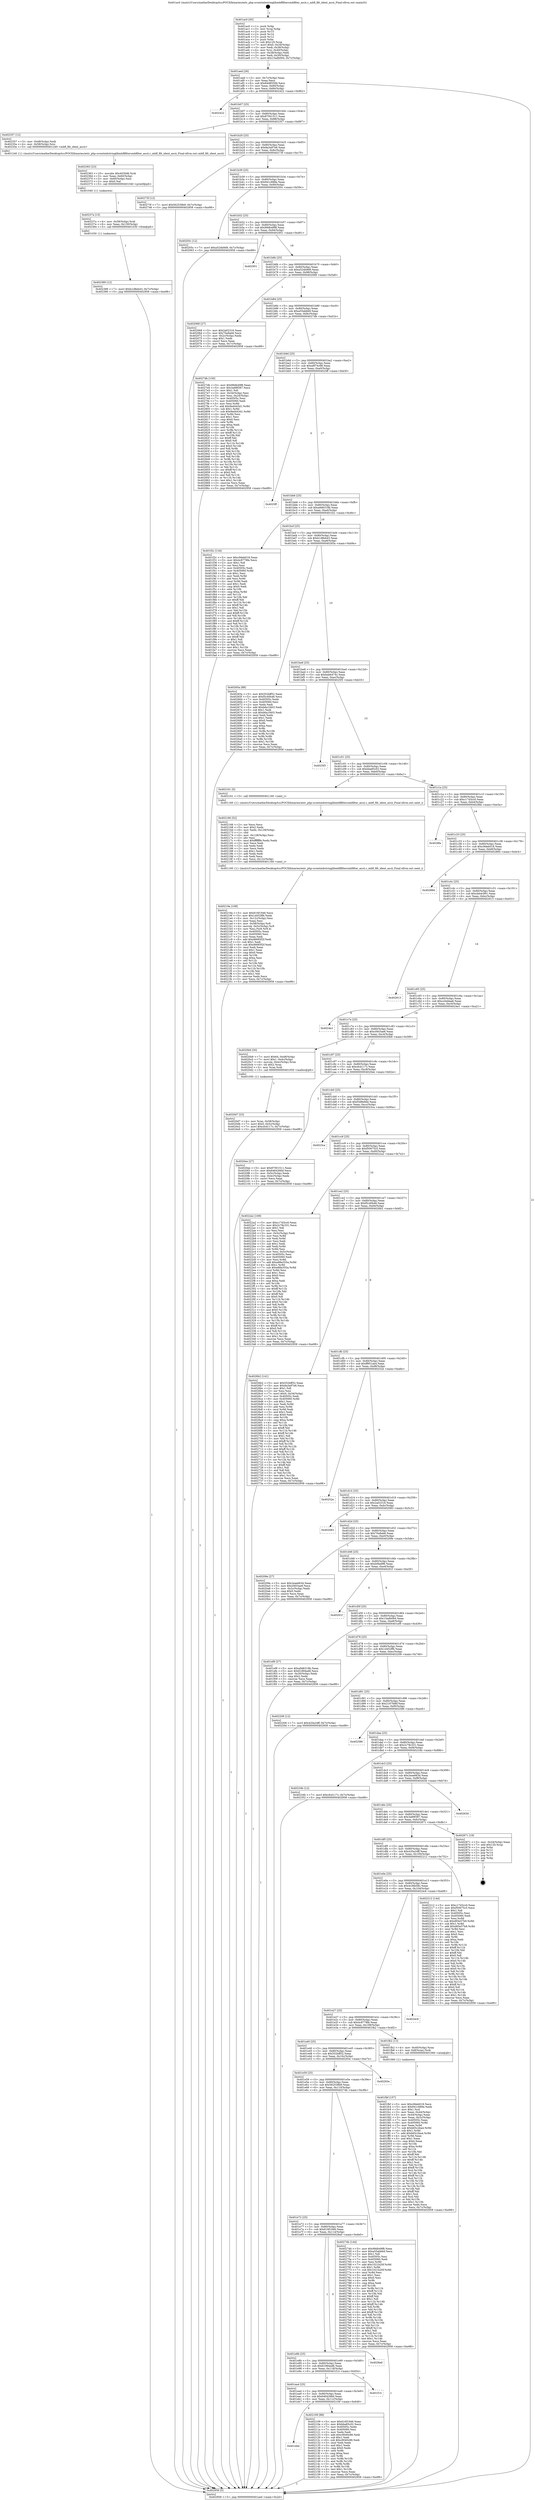 digraph "0x401ac0" {
  label = "0x401ac0 (/mnt/c/Users/mathe/Desktop/tcc/POCII/binaries/extr_php-srcextmbstringlibmbflfiltersmbfilter_ascii.c_mbfl_filt_ident_ascii_Final-ollvm.out::main(0))"
  labelloc = "t"
  node[shape=record]

  Entry [label="",width=0.3,height=0.3,shape=circle,fillcolor=black,style=filled]
  "0x401aed" [label="{
     0x401aed [26]\l
     | [instrs]\l
     &nbsp;&nbsp;0x401aed \<+3\>: mov -0x7c(%rbp),%eax\l
     &nbsp;&nbsp;0x401af0 \<+2\>: mov %eax,%ecx\l
     &nbsp;&nbsp;0x401af2 \<+6\>: sub $0x84d8550b,%ecx\l
     &nbsp;&nbsp;0x401af8 \<+3\>: mov %eax,-0x80(%rbp)\l
     &nbsp;&nbsp;0x401afb \<+6\>: mov %ecx,-0x84(%rbp)\l
     &nbsp;&nbsp;0x401b01 \<+6\>: je 0000000000402422 \<main+0x962\>\l
  }"]
  "0x402422" [label="{
     0x402422\l
  }", style=dashed]
  "0x401b07" [label="{
     0x401b07 [25]\l
     | [instrs]\l
     &nbsp;&nbsp;0x401b07 \<+5\>: jmp 0000000000401b0c \<main+0x4c\>\l
     &nbsp;&nbsp;0x401b0c \<+3\>: mov -0x80(%rbp),%eax\l
     &nbsp;&nbsp;0x401b0f \<+5\>: sub $0x87001511,%eax\l
     &nbsp;&nbsp;0x401b14 \<+6\>: mov %eax,-0x88(%rbp)\l
     &nbsp;&nbsp;0x401b1a \<+6\>: je 0000000000402357 \<main+0x897\>\l
  }"]
  Exit [label="",width=0.3,height=0.3,shape=circle,fillcolor=black,style=filled,peripheries=2]
  "0x402357" [label="{
     0x402357 [12]\l
     | [instrs]\l
     &nbsp;&nbsp;0x402357 \<+3\>: mov -0x48(%rbp),%edi\l
     &nbsp;&nbsp;0x40235a \<+4\>: mov -0x58(%rbp),%rsi\l
     &nbsp;&nbsp;0x40235e \<+5\>: call 0000000000401240 \<mbfl_filt_ident_ascii\>\l
     | [calls]\l
     &nbsp;&nbsp;0x401240 \{1\} (/mnt/c/Users/mathe/Desktop/tcc/POCII/binaries/extr_php-srcextmbstringlibmbflfiltersmbfilter_ascii.c_mbfl_filt_ident_ascii_Final-ollvm.out::mbfl_filt_ident_ascii)\l
  }"]
  "0x401b20" [label="{
     0x401b20 [25]\l
     | [instrs]\l
     &nbsp;&nbsp;0x401b20 \<+5\>: jmp 0000000000401b25 \<main+0x65\>\l
     &nbsp;&nbsp;0x401b25 \<+3\>: mov -0x80(%rbp),%eax\l
     &nbsp;&nbsp;0x401b28 \<+5\>: sub $0x8a3a97e6,%eax\l
     &nbsp;&nbsp;0x401b2d \<+6\>: mov %eax,-0x8c(%rbp)\l
     &nbsp;&nbsp;0x401b33 \<+6\>: je 000000000040273f \<main+0xc7f\>\l
  }"]
  "0x402389" [label="{
     0x402389 [12]\l
     | [instrs]\l
     &nbsp;&nbsp;0x402389 \<+7\>: movl $0xb1d8eb43,-0x7c(%rbp)\l
     &nbsp;&nbsp;0x402390 \<+5\>: jmp 0000000000402958 \<main+0xe98\>\l
  }"]
  "0x40273f" [label="{
     0x40273f [12]\l
     | [instrs]\l
     &nbsp;&nbsp;0x40273f \<+7\>: movl $0x562538b9,-0x7c(%rbp)\l
     &nbsp;&nbsp;0x402746 \<+5\>: jmp 0000000000402958 \<main+0xe98\>\l
  }"]
  "0x401b39" [label="{
     0x401b39 [25]\l
     | [instrs]\l
     &nbsp;&nbsp;0x401b39 \<+5\>: jmp 0000000000401b3e \<main+0x7e\>\l
     &nbsp;&nbsp;0x401b3e \<+3\>: mov -0x80(%rbp),%eax\l
     &nbsp;&nbsp;0x401b41 \<+5\>: sub $0x941c689e,%eax\l
     &nbsp;&nbsp;0x401b46 \<+6\>: mov %eax,-0x90(%rbp)\l
     &nbsp;&nbsp;0x401b4c \<+6\>: je 000000000040205c \<main+0x59c\>\l
  }"]
  "0x40237a" [label="{
     0x40237a [15]\l
     | [instrs]\l
     &nbsp;&nbsp;0x40237a \<+4\>: mov -0x58(%rbp),%rdi\l
     &nbsp;&nbsp;0x40237e \<+6\>: mov %eax,-0x130(%rbp)\l
     &nbsp;&nbsp;0x402384 \<+5\>: call 0000000000401030 \<free@plt\>\l
     | [calls]\l
     &nbsp;&nbsp;0x401030 \{1\} (unknown)\l
  }"]
  "0x40205c" [label="{
     0x40205c [12]\l
     | [instrs]\l
     &nbsp;&nbsp;0x40205c \<+7\>: movl $0xa524b9d9,-0x7c(%rbp)\l
     &nbsp;&nbsp;0x402063 \<+5\>: jmp 0000000000402958 \<main+0xe98\>\l
  }"]
  "0x401b52" [label="{
     0x401b52 [25]\l
     | [instrs]\l
     &nbsp;&nbsp;0x401b52 \<+5\>: jmp 0000000000401b57 \<main+0x97\>\l
     &nbsp;&nbsp;0x401b57 \<+3\>: mov -0x80(%rbp),%eax\l
     &nbsp;&nbsp;0x401b5a \<+5\>: sub $0x99db49f8,%eax\l
     &nbsp;&nbsp;0x401b5f \<+6\>: mov %eax,-0x94(%rbp)\l
     &nbsp;&nbsp;0x401b65 \<+6\>: je 0000000000402951 \<main+0xe91\>\l
  }"]
  "0x402363" [label="{
     0x402363 [23]\l
     | [instrs]\l
     &nbsp;&nbsp;0x402363 \<+10\>: movabs $0x4030d6,%rdi\l
     &nbsp;&nbsp;0x40236d \<+3\>: mov %eax,-0x60(%rbp)\l
     &nbsp;&nbsp;0x402370 \<+3\>: mov -0x60(%rbp),%esi\l
     &nbsp;&nbsp;0x402373 \<+2\>: mov $0x0,%al\l
     &nbsp;&nbsp;0x402375 \<+5\>: call 0000000000401040 \<printf@plt\>\l
     | [calls]\l
     &nbsp;&nbsp;0x401040 \{1\} (unknown)\l
  }"]
  "0x402951" [label="{
     0x402951\l
  }", style=dashed]
  "0x401b6b" [label="{
     0x401b6b [25]\l
     | [instrs]\l
     &nbsp;&nbsp;0x401b6b \<+5\>: jmp 0000000000401b70 \<main+0xb0\>\l
     &nbsp;&nbsp;0x401b70 \<+3\>: mov -0x80(%rbp),%eax\l
     &nbsp;&nbsp;0x401b73 \<+5\>: sub $0xa524b9d9,%eax\l
     &nbsp;&nbsp;0x401b78 \<+6\>: mov %eax,-0x98(%rbp)\l
     &nbsp;&nbsp;0x401b7e \<+6\>: je 0000000000402068 \<main+0x5a8\>\l
  }"]
  "0x40219a" [label="{
     0x40219a [108]\l
     | [instrs]\l
     &nbsp;&nbsp;0x40219a \<+5\>: mov $0x616f1946,%ecx\l
     &nbsp;&nbsp;0x40219f \<+5\>: mov $0x1d452ff4,%edx\l
     &nbsp;&nbsp;0x4021a4 \<+6\>: mov -0x12c(%rbp),%esi\l
     &nbsp;&nbsp;0x4021aa \<+3\>: imul %eax,%esi\l
     &nbsp;&nbsp;0x4021ad \<+4\>: mov -0x58(%rbp),%r8\l
     &nbsp;&nbsp;0x4021b1 \<+4\>: movslq -0x5c(%rbp),%r9\l
     &nbsp;&nbsp;0x4021b5 \<+4\>: mov %esi,(%r8,%r9,4)\l
     &nbsp;&nbsp;0x4021b9 \<+7\>: mov 0x40505c,%eax\l
     &nbsp;&nbsp;0x4021c0 \<+7\>: mov 0x405060,%esi\l
     &nbsp;&nbsp;0x4021c7 \<+2\>: mov %eax,%edi\l
     &nbsp;&nbsp;0x4021c9 \<+6\>: add $0xd6685f2f,%edi\l
     &nbsp;&nbsp;0x4021cf \<+3\>: sub $0x1,%edi\l
     &nbsp;&nbsp;0x4021d2 \<+6\>: sub $0xd6685f2f,%edi\l
     &nbsp;&nbsp;0x4021d8 \<+3\>: imul %edi,%eax\l
     &nbsp;&nbsp;0x4021db \<+3\>: and $0x1,%eax\l
     &nbsp;&nbsp;0x4021de \<+3\>: cmp $0x0,%eax\l
     &nbsp;&nbsp;0x4021e1 \<+4\>: sete %r10b\l
     &nbsp;&nbsp;0x4021e5 \<+3\>: cmp $0xa,%esi\l
     &nbsp;&nbsp;0x4021e8 \<+4\>: setl %r11b\l
     &nbsp;&nbsp;0x4021ec \<+3\>: mov %r10b,%bl\l
     &nbsp;&nbsp;0x4021ef \<+3\>: and %r11b,%bl\l
     &nbsp;&nbsp;0x4021f2 \<+3\>: xor %r11b,%r10b\l
     &nbsp;&nbsp;0x4021f5 \<+3\>: or %r10b,%bl\l
     &nbsp;&nbsp;0x4021f8 \<+3\>: test $0x1,%bl\l
     &nbsp;&nbsp;0x4021fb \<+3\>: cmovne %edx,%ecx\l
     &nbsp;&nbsp;0x4021fe \<+3\>: mov %ecx,-0x7c(%rbp)\l
     &nbsp;&nbsp;0x402201 \<+5\>: jmp 0000000000402958 \<main+0xe98\>\l
  }"]
  "0x402068" [label="{
     0x402068 [27]\l
     | [instrs]\l
     &nbsp;&nbsp;0x402068 \<+5\>: mov $0x2a02316,%eax\l
     &nbsp;&nbsp;0x40206d \<+5\>: mov $0x70a9ab6,%ecx\l
     &nbsp;&nbsp;0x402072 \<+3\>: mov -0x2c(%rbp),%edx\l
     &nbsp;&nbsp;0x402075 \<+3\>: cmp $0x1,%edx\l
     &nbsp;&nbsp;0x402078 \<+3\>: cmovl %ecx,%eax\l
     &nbsp;&nbsp;0x40207b \<+3\>: mov %eax,-0x7c(%rbp)\l
     &nbsp;&nbsp;0x40207e \<+5\>: jmp 0000000000402958 \<main+0xe98\>\l
  }"]
  "0x401b84" [label="{
     0x401b84 [25]\l
     | [instrs]\l
     &nbsp;&nbsp;0x401b84 \<+5\>: jmp 0000000000401b89 \<main+0xc9\>\l
     &nbsp;&nbsp;0x401b89 \<+3\>: mov -0x80(%rbp),%eax\l
     &nbsp;&nbsp;0x401b8c \<+5\>: sub $0xa55abbb9,%eax\l
     &nbsp;&nbsp;0x401b91 \<+6\>: mov %eax,-0x9c(%rbp)\l
     &nbsp;&nbsp;0x401b97 \<+6\>: je 00000000004027db \<main+0xd1b\>\l
  }"]
  "0x402166" [label="{
     0x402166 [52]\l
     | [instrs]\l
     &nbsp;&nbsp;0x402166 \<+2\>: xor %ecx,%ecx\l
     &nbsp;&nbsp;0x402168 \<+5\>: mov $0x2,%edx\l
     &nbsp;&nbsp;0x40216d \<+6\>: mov %edx,-0x128(%rbp)\l
     &nbsp;&nbsp;0x402173 \<+1\>: cltd\l
     &nbsp;&nbsp;0x402174 \<+6\>: mov -0x128(%rbp),%esi\l
     &nbsp;&nbsp;0x40217a \<+2\>: idiv %esi\l
     &nbsp;&nbsp;0x40217c \<+6\>: imul $0xfffffffe,%edx,%edx\l
     &nbsp;&nbsp;0x402182 \<+2\>: mov %ecx,%edi\l
     &nbsp;&nbsp;0x402184 \<+2\>: sub %edx,%edi\l
     &nbsp;&nbsp;0x402186 \<+2\>: mov %ecx,%edx\l
     &nbsp;&nbsp;0x402188 \<+3\>: sub $0x1,%edx\l
     &nbsp;&nbsp;0x40218b \<+2\>: add %edx,%edi\l
     &nbsp;&nbsp;0x40218d \<+2\>: sub %edi,%ecx\l
     &nbsp;&nbsp;0x40218f \<+6\>: mov %ecx,-0x12c(%rbp)\l
     &nbsp;&nbsp;0x402195 \<+5\>: call 0000000000401160 \<next_i\>\l
     | [calls]\l
     &nbsp;&nbsp;0x401160 \{1\} (/mnt/c/Users/mathe/Desktop/tcc/POCII/binaries/extr_php-srcextmbstringlibmbflfiltersmbfilter_ascii.c_mbfl_filt_ident_ascii_Final-ollvm.out::next_i)\l
  }"]
  "0x4027db" [label="{
     0x4027db [150]\l
     | [instrs]\l
     &nbsp;&nbsp;0x4027db \<+5\>: mov $0x99db49f8,%eax\l
     &nbsp;&nbsp;0x4027e0 \<+5\>: mov $0x3a89f387,%ecx\l
     &nbsp;&nbsp;0x4027e5 \<+2\>: mov $0x1,%dl\l
     &nbsp;&nbsp;0x4027e7 \<+3\>: mov -0x34(%rbp),%esi\l
     &nbsp;&nbsp;0x4027ea \<+3\>: mov %esi,-0x24(%rbp)\l
     &nbsp;&nbsp;0x4027ed \<+7\>: mov 0x40505c,%esi\l
     &nbsp;&nbsp;0x4027f4 \<+7\>: mov 0x405060,%edi\l
     &nbsp;&nbsp;0x4027fb \<+3\>: mov %esi,%r8d\l
     &nbsp;&nbsp;0x4027fe \<+7\>: add $0x9ed443d1,%r8d\l
     &nbsp;&nbsp;0x402805 \<+4\>: sub $0x1,%r8d\l
     &nbsp;&nbsp;0x402809 \<+7\>: sub $0x9ed443d1,%r8d\l
     &nbsp;&nbsp;0x402810 \<+4\>: imul %r8d,%esi\l
     &nbsp;&nbsp;0x402814 \<+3\>: and $0x1,%esi\l
     &nbsp;&nbsp;0x402817 \<+3\>: cmp $0x0,%esi\l
     &nbsp;&nbsp;0x40281a \<+4\>: sete %r9b\l
     &nbsp;&nbsp;0x40281e \<+3\>: cmp $0xa,%edi\l
     &nbsp;&nbsp;0x402821 \<+4\>: setl %r10b\l
     &nbsp;&nbsp;0x402825 \<+3\>: mov %r9b,%r11b\l
     &nbsp;&nbsp;0x402828 \<+4\>: xor $0xff,%r11b\l
     &nbsp;&nbsp;0x40282c \<+3\>: mov %r10b,%bl\l
     &nbsp;&nbsp;0x40282f \<+3\>: xor $0xff,%bl\l
     &nbsp;&nbsp;0x402832 \<+3\>: xor $0x0,%dl\l
     &nbsp;&nbsp;0x402835 \<+3\>: mov %r11b,%r14b\l
     &nbsp;&nbsp;0x402838 \<+4\>: and $0x0,%r14b\l
     &nbsp;&nbsp;0x40283c \<+3\>: and %dl,%r9b\l
     &nbsp;&nbsp;0x40283f \<+3\>: mov %bl,%r15b\l
     &nbsp;&nbsp;0x402842 \<+4\>: and $0x0,%r15b\l
     &nbsp;&nbsp;0x402846 \<+3\>: and %dl,%r10b\l
     &nbsp;&nbsp;0x402849 \<+3\>: or %r9b,%r14b\l
     &nbsp;&nbsp;0x40284c \<+3\>: or %r10b,%r15b\l
     &nbsp;&nbsp;0x40284f \<+3\>: xor %r15b,%r14b\l
     &nbsp;&nbsp;0x402852 \<+3\>: or %bl,%r11b\l
     &nbsp;&nbsp;0x402855 \<+4\>: xor $0xff,%r11b\l
     &nbsp;&nbsp;0x402859 \<+3\>: or $0x0,%dl\l
     &nbsp;&nbsp;0x40285c \<+3\>: and %dl,%r11b\l
     &nbsp;&nbsp;0x40285f \<+3\>: or %r11b,%r14b\l
     &nbsp;&nbsp;0x402862 \<+4\>: test $0x1,%r14b\l
     &nbsp;&nbsp;0x402866 \<+3\>: cmovne %ecx,%eax\l
     &nbsp;&nbsp;0x402869 \<+3\>: mov %eax,-0x7c(%rbp)\l
     &nbsp;&nbsp;0x40286c \<+5\>: jmp 0000000000402958 \<main+0xe98\>\l
  }"]
  "0x401b9d" [label="{
     0x401b9d [25]\l
     | [instrs]\l
     &nbsp;&nbsp;0x401b9d \<+5\>: jmp 0000000000401ba2 \<main+0xe2\>\l
     &nbsp;&nbsp;0x401ba2 \<+3\>: mov -0x80(%rbp),%eax\l
     &nbsp;&nbsp;0x401ba5 \<+5\>: sub $0xa8f74c68,%eax\l
     &nbsp;&nbsp;0x401baa \<+6\>: mov %eax,-0xa0(%rbp)\l
     &nbsp;&nbsp;0x401bb0 \<+6\>: je 00000000004025ff \<main+0xb3f\>\l
  }"]
  "0x401ebd" [label="{
     0x401ebd\l
  }", style=dashed]
  "0x4025ff" [label="{
     0x4025ff\l
  }", style=dashed]
  "0x401bb6" [label="{
     0x401bb6 [25]\l
     | [instrs]\l
     &nbsp;&nbsp;0x401bb6 \<+5\>: jmp 0000000000401bbb \<main+0xfb\>\l
     &nbsp;&nbsp;0x401bbb \<+3\>: mov -0x80(%rbp),%eax\l
     &nbsp;&nbsp;0x401bbe \<+5\>: sub $0xa9d6318b,%eax\l
     &nbsp;&nbsp;0x401bc3 \<+6\>: mov %eax,-0xa4(%rbp)\l
     &nbsp;&nbsp;0x401bc9 \<+6\>: je 0000000000401f2c \<main+0x46c\>\l
  }"]
  "0x402109" [label="{
     0x402109 [88]\l
     | [instrs]\l
     &nbsp;&nbsp;0x402109 \<+5\>: mov $0x616f1946,%eax\l
     &nbsp;&nbsp;0x40210e \<+5\>: mov $0xbba85c02,%ecx\l
     &nbsp;&nbsp;0x402113 \<+7\>: mov 0x40505c,%edx\l
     &nbsp;&nbsp;0x40211a \<+7\>: mov 0x405060,%esi\l
     &nbsp;&nbsp;0x402121 \<+2\>: mov %edx,%edi\l
     &nbsp;&nbsp;0x402123 \<+6\>: add $0xc9040c86,%edi\l
     &nbsp;&nbsp;0x402129 \<+3\>: sub $0x1,%edi\l
     &nbsp;&nbsp;0x40212c \<+6\>: sub $0xc9040c86,%edi\l
     &nbsp;&nbsp;0x402132 \<+3\>: imul %edi,%edx\l
     &nbsp;&nbsp;0x402135 \<+3\>: and $0x1,%edx\l
     &nbsp;&nbsp;0x402138 \<+3\>: cmp $0x0,%edx\l
     &nbsp;&nbsp;0x40213b \<+4\>: sete %r8b\l
     &nbsp;&nbsp;0x40213f \<+3\>: cmp $0xa,%esi\l
     &nbsp;&nbsp;0x402142 \<+4\>: setl %r9b\l
     &nbsp;&nbsp;0x402146 \<+3\>: mov %r8b,%r10b\l
     &nbsp;&nbsp;0x402149 \<+3\>: and %r9b,%r10b\l
     &nbsp;&nbsp;0x40214c \<+3\>: xor %r9b,%r8b\l
     &nbsp;&nbsp;0x40214f \<+3\>: or %r8b,%r10b\l
     &nbsp;&nbsp;0x402152 \<+4\>: test $0x1,%r10b\l
     &nbsp;&nbsp;0x402156 \<+3\>: cmovne %ecx,%eax\l
     &nbsp;&nbsp;0x402159 \<+3\>: mov %eax,-0x7c(%rbp)\l
     &nbsp;&nbsp;0x40215c \<+5\>: jmp 0000000000402958 \<main+0xe98\>\l
  }"]
  "0x401f2c" [label="{
     0x401f2c [134]\l
     | [instrs]\l
     &nbsp;&nbsp;0x401f2c \<+5\>: mov $0xc9deb018,%eax\l
     &nbsp;&nbsp;0x401f31 \<+5\>: mov $0x4c8778fe,%ecx\l
     &nbsp;&nbsp;0x401f36 \<+2\>: mov $0x1,%dl\l
     &nbsp;&nbsp;0x401f38 \<+2\>: xor %esi,%esi\l
     &nbsp;&nbsp;0x401f3a \<+7\>: mov 0x40505c,%edi\l
     &nbsp;&nbsp;0x401f41 \<+8\>: mov 0x405060,%r8d\l
     &nbsp;&nbsp;0x401f49 \<+3\>: sub $0x1,%esi\l
     &nbsp;&nbsp;0x401f4c \<+3\>: mov %edi,%r9d\l
     &nbsp;&nbsp;0x401f4f \<+3\>: add %esi,%r9d\l
     &nbsp;&nbsp;0x401f52 \<+4\>: imul %r9d,%edi\l
     &nbsp;&nbsp;0x401f56 \<+3\>: and $0x1,%edi\l
     &nbsp;&nbsp;0x401f59 \<+3\>: cmp $0x0,%edi\l
     &nbsp;&nbsp;0x401f5c \<+4\>: sete %r10b\l
     &nbsp;&nbsp;0x401f60 \<+4\>: cmp $0xa,%r8d\l
     &nbsp;&nbsp;0x401f64 \<+4\>: setl %r11b\l
     &nbsp;&nbsp;0x401f68 \<+3\>: mov %r10b,%bl\l
     &nbsp;&nbsp;0x401f6b \<+3\>: xor $0xff,%bl\l
     &nbsp;&nbsp;0x401f6e \<+3\>: mov %r11b,%r14b\l
     &nbsp;&nbsp;0x401f71 \<+4\>: xor $0xff,%r14b\l
     &nbsp;&nbsp;0x401f75 \<+3\>: xor $0x1,%dl\l
     &nbsp;&nbsp;0x401f78 \<+3\>: mov %bl,%r15b\l
     &nbsp;&nbsp;0x401f7b \<+4\>: and $0xff,%r15b\l
     &nbsp;&nbsp;0x401f7f \<+3\>: and %dl,%r10b\l
     &nbsp;&nbsp;0x401f82 \<+3\>: mov %r14b,%r12b\l
     &nbsp;&nbsp;0x401f85 \<+4\>: and $0xff,%r12b\l
     &nbsp;&nbsp;0x401f89 \<+3\>: and %dl,%r11b\l
     &nbsp;&nbsp;0x401f8c \<+3\>: or %r10b,%r15b\l
     &nbsp;&nbsp;0x401f8f \<+3\>: or %r11b,%r12b\l
     &nbsp;&nbsp;0x401f92 \<+3\>: xor %r12b,%r15b\l
     &nbsp;&nbsp;0x401f95 \<+3\>: or %r14b,%bl\l
     &nbsp;&nbsp;0x401f98 \<+3\>: xor $0xff,%bl\l
     &nbsp;&nbsp;0x401f9b \<+3\>: or $0x1,%dl\l
     &nbsp;&nbsp;0x401f9e \<+2\>: and %dl,%bl\l
     &nbsp;&nbsp;0x401fa0 \<+3\>: or %bl,%r15b\l
     &nbsp;&nbsp;0x401fa3 \<+4\>: test $0x1,%r15b\l
     &nbsp;&nbsp;0x401fa7 \<+3\>: cmovne %ecx,%eax\l
     &nbsp;&nbsp;0x401faa \<+3\>: mov %eax,-0x7c(%rbp)\l
     &nbsp;&nbsp;0x401fad \<+5\>: jmp 0000000000402958 \<main+0xe98\>\l
  }"]
  "0x401bcf" [label="{
     0x401bcf [25]\l
     | [instrs]\l
     &nbsp;&nbsp;0x401bcf \<+5\>: jmp 0000000000401bd4 \<main+0x114\>\l
     &nbsp;&nbsp;0x401bd4 \<+3\>: mov -0x80(%rbp),%eax\l
     &nbsp;&nbsp;0x401bd7 \<+5\>: sub $0xb1d8eb43,%eax\l
     &nbsp;&nbsp;0x401bdc \<+6\>: mov %eax,-0xa8(%rbp)\l
     &nbsp;&nbsp;0x401be2 \<+6\>: je 000000000040265a \<main+0xb9a\>\l
  }"]
  "0x401ea4" [label="{
     0x401ea4 [25]\l
     | [instrs]\l
     &nbsp;&nbsp;0x401ea4 \<+5\>: jmp 0000000000401ea9 \<main+0x3e9\>\l
     &nbsp;&nbsp;0x401ea9 \<+3\>: mov -0x80(%rbp),%eax\l
     &nbsp;&nbsp;0x401eac \<+5\>: sub $0x6464266d,%eax\l
     &nbsp;&nbsp;0x401eb1 \<+6\>: mov %eax,-0x11c(%rbp)\l
     &nbsp;&nbsp;0x401eb7 \<+6\>: je 0000000000402109 \<main+0x649\>\l
  }"]
  "0x40265a" [label="{
     0x40265a [88]\l
     | [instrs]\l
     &nbsp;&nbsp;0x40265a \<+5\>: mov $0x552bff32,%eax\l
     &nbsp;&nbsp;0x40265f \<+5\>: mov $0xf5c40b46,%ecx\l
     &nbsp;&nbsp;0x402664 \<+7\>: mov 0x40505c,%edx\l
     &nbsp;&nbsp;0x40266b \<+7\>: mov 0x405060,%esi\l
     &nbsp;&nbsp;0x402672 \<+2\>: mov %edx,%edi\l
     &nbsp;&nbsp;0x402674 \<+6\>: add $0xb6a1f403,%edi\l
     &nbsp;&nbsp;0x40267a \<+3\>: sub $0x1,%edi\l
     &nbsp;&nbsp;0x40267d \<+6\>: sub $0xb6a1f403,%edi\l
     &nbsp;&nbsp;0x402683 \<+3\>: imul %edi,%edx\l
     &nbsp;&nbsp;0x402686 \<+3\>: and $0x1,%edx\l
     &nbsp;&nbsp;0x402689 \<+3\>: cmp $0x0,%edx\l
     &nbsp;&nbsp;0x40268c \<+4\>: sete %r8b\l
     &nbsp;&nbsp;0x402690 \<+3\>: cmp $0xa,%esi\l
     &nbsp;&nbsp;0x402693 \<+4\>: setl %r9b\l
     &nbsp;&nbsp;0x402697 \<+3\>: mov %r8b,%r10b\l
     &nbsp;&nbsp;0x40269a \<+3\>: and %r9b,%r10b\l
     &nbsp;&nbsp;0x40269d \<+3\>: xor %r9b,%r8b\l
     &nbsp;&nbsp;0x4026a0 \<+3\>: or %r8b,%r10b\l
     &nbsp;&nbsp;0x4026a3 \<+4\>: test $0x1,%r10b\l
     &nbsp;&nbsp;0x4026a7 \<+3\>: cmovne %ecx,%eax\l
     &nbsp;&nbsp;0x4026aa \<+3\>: mov %eax,-0x7c(%rbp)\l
     &nbsp;&nbsp;0x4026ad \<+5\>: jmp 0000000000402958 \<main+0xe98\>\l
  }"]
  "0x401be8" [label="{
     0x401be8 [25]\l
     | [instrs]\l
     &nbsp;&nbsp;0x401be8 \<+5\>: jmp 0000000000401bed \<main+0x12d\>\l
     &nbsp;&nbsp;0x401bed \<+3\>: mov -0x80(%rbp),%eax\l
     &nbsp;&nbsp;0x401bf0 \<+5\>: sub $0xbab6474c,%eax\l
     &nbsp;&nbsp;0x401bf5 \<+6\>: mov %eax,-0xac(%rbp)\l
     &nbsp;&nbsp;0x401bfb \<+6\>: je 00000000004025f3 \<main+0xb33\>\l
  }"]
  "0x401f14" [label="{
     0x401f14\l
  }", style=dashed]
  "0x4025f3" [label="{
     0x4025f3\l
  }", style=dashed]
  "0x401c01" [label="{
     0x401c01 [25]\l
     | [instrs]\l
     &nbsp;&nbsp;0x401c01 \<+5\>: jmp 0000000000401c06 \<main+0x146\>\l
     &nbsp;&nbsp;0x401c06 \<+3\>: mov -0x80(%rbp),%eax\l
     &nbsp;&nbsp;0x401c09 \<+5\>: sub $0xbba85c02,%eax\l
     &nbsp;&nbsp;0x401c0e \<+6\>: mov %eax,-0xb0(%rbp)\l
     &nbsp;&nbsp;0x401c14 \<+6\>: je 0000000000402161 \<main+0x6a1\>\l
  }"]
  "0x401e8b" [label="{
     0x401e8b [25]\l
     | [instrs]\l
     &nbsp;&nbsp;0x401e8b \<+5\>: jmp 0000000000401e90 \<main+0x3d0\>\l
     &nbsp;&nbsp;0x401e90 \<+3\>: mov -0x80(%rbp),%eax\l
     &nbsp;&nbsp;0x401e93 \<+5\>: sub $0x61894ad6,%eax\l
     &nbsp;&nbsp;0x401e98 \<+6\>: mov %eax,-0x118(%rbp)\l
     &nbsp;&nbsp;0x401e9e \<+6\>: je 0000000000401f14 \<main+0x454\>\l
  }"]
  "0x402161" [label="{
     0x402161 [5]\l
     | [instrs]\l
     &nbsp;&nbsp;0x402161 \<+5\>: call 0000000000401160 \<next_i\>\l
     | [calls]\l
     &nbsp;&nbsp;0x401160 \{1\} (/mnt/c/Users/mathe/Desktop/tcc/POCII/binaries/extr_php-srcextmbstringlibmbflfiltersmbfilter_ascii.c_mbfl_filt_ident_ascii_Final-ollvm.out::next_i)\l
  }"]
  "0x401c1a" [label="{
     0x401c1a [25]\l
     | [instrs]\l
     &nbsp;&nbsp;0x401c1a \<+5\>: jmp 0000000000401c1f \<main+0x15f\>\l
     &nbsp;&nbsp;0x401c1f \<+3\>: mov -0x80(%rbp),%eax\l
     &nbsp;&nbsp;0x401c22 \<+5\>: sub $0xc17d3cc0,%eax\l
     &nbsp;&nbsp;0x401c27 \<+6\>: mov %eax,-0xb4(%rbp)\l
     &nbsp;&nbsp;0x401c2d \<+6\>: je 00000000004028fa \<main+0xe3a\>\l
  }"]
  "0x4028a0" [label="{
     0x4028a0\l
  }", style=dashed]
  "0x4028fa" [label="{
     0x4028fa\l
  }", style=dashed]
  "0x401c33" [label="{
     0x401c33 [25]\l
     | [instrs]\l
     &nbsp;&nbsp;0x401c33 \<+5\>: jmp 0000000000401c38 \<main+0x178\>\l
     &nbsp;&nbsp;0x401c38 \<+3\>: mov -0x80(%rbp),%eax\l
     &nbsp;&nbsp;0x401c3b \<+5\>: sub $0xc9deb018,%eax\l
     &nbsp;&nbsp;0x401c40 \<+6\>: mov %eax,-0xb8(%rbp)\l
     &nbsp;&nbsp;0x401c46 \<+6\>: je 0000000000402884 \<main+0xdc4\>\l
  }"]
  "0x401e72" [label="{
     0x401e72 [25]\l
     | [instrs]\l
     &nbsp;&nbsp;0x401e72 \<+5\>: jmp 0000000000401e77 \<main+0x3b7\>\l
     &nbsp;&nbsp;0x401e77 \<+3\>: mov -0x80(%rbp),%eax\l
     &nbsp;&nbsp;0x401e7a \<+5\>: sub $0x616f1946,%eax\l
     &nbsp;&nbsp;0x401e7f \<+6\>: mov %eax,-0x114(%rbp)\l
     &nbsp;&nbsp;0x401e85 \<+6\>: je 00000000004028a0 \<main+0xde0\>\l
  }"]
  "0x402884" [label="{
     0x402884\l
  }", style=dashed]
  "0x401c4c" [label="{
     0x401c4c [25]\l
     | [instrs]\l
     &nbsp;&nbsp;0x401c4c \<+5\>: jmp 0000000000401c51 \<main+0x191\>\l
     &nbsp;&nbsp;0x401c51 \<+3\>: mov -0x80(%rbp),%eax\l
     &nbsp;&nbsp;0x401c54 \<+5\>: sub $0xcbb4c991,%eax\l
     &nbsp;&nbsp;0x401c59 \<+6\>: mov %eax,-0xbc(%rbp)\l
     &nbsp;&nbsp;0x401c5f \<+6\>: je 0000000000402913 \<main+0xe53\>\l
  }"]
  "0x40274b" [label="{
     0x40274b [144]\l
     | [instrs]\l
     &nbsp;&nbsp;0x40274b \<+5\>: mov $0x99db49f8,%eax\l
     &nbsp;&nbsp;0x402750 \<+5\>: mov $0xa55abbb9,%ecx\l
     &nbsp;&nbsp;0x402755 \<+2\>: mov $0x1,%dl\l
     &nbsp;&nbsp;0x402757 \<+7\>: mov 0x40505c,%esi\l
     &nbsp;&nbsp;0x40275e \<+7\>: mov 0x405060,%edi\l
     &nbsp;&nbsp;0x402765 \<+3\>: mov %esi,%r8d\l
     &nbsp;&nbsp;0x402768 \<+7\>: add $0x1021b20f,%r8d\l
     &nbsp;&nbsp;0x40276f \<+4\>: sub $0x1,%r8d\l
     &nbsp;&nbsp;0x402773 \<+7\>: sub $0x1021b20f,%r8d\l
     &nbsp;&nbsp;0x40277a \<+4\>: imul %r8d,%esi\l
     &nbsp;&nbsp;0x40277e \<+3\>: and $0x1,%esi\l
     &nbsp;&nbsp;0x402781 \<+3\>: cmp $0x0,%esi\l
     &nbsp;&nbsp;0x402784 \<+4\>: sete %r9b\l
     &nbsp;&nbsp;0x402788 \<+3\>: cmp $0xa,%edi\l
     &nbsp;&nbsp;0x40278b \<+4\>: setl %r10b\l
     &nbsp;&nbsp;0x40278f \<+3\>: mov %r9b,%r11b\l
     &nbsp;&nbsp;0x402792 \<+4\>: xor $0xff,%r11b\l
     &nbsp;&nbsp;0x402796 \<+3\>: mov %r10b,%bl\l
     &nbsp;&nbsp;0x402799 \<+3\>: xor $0xff,%bl\l
     &nbsp;&nbsp;0x40279c \<+3\>: xor $0x1,%dl\l
     &nbsp;&nbsp;0x40279f \<+3\>: mov %r11b,%r14b\l
     &nbsp;&nbsp;0x4027a2 \<+4\>: and $0xff,%r14b\l
     &nbsp;&nbsp;0x4027a6 \<+3\>: and %dl,%r9b\l
     &nbsp;&nbsp;0x4027a9 \<+3\>: mov %bl,%r15b\l
     &nbsp;&nbsp;0x4027ac \<+4\>: and $0xff,%r15b\l
     &nbsp;&nbsp;0x4027b0 \<+3\>: and %dl,%r10b\l
     &nbsp;&nbsp;0x4027b3 \<+3\>: or %r9b,%r14b\l
     &nbsp;&nbsp;0x4027b6 \<+3\>: or %r10b,%r15b\l
     &nbsp;&nbsp;0x4027b9 \<+3\>: xor %r15b,%r14b\l
     &nbsp;&nbsp;0x4027bc \<+3\>: or %bl,%r11b\l
     &nbsp;&nbsp;0x4027bf \<+4\>: xor $0xff,%r11b\l
     &nbsp;&nbsp;0x4027c3 \<+3\>: or $0x1,%dl\l
     &nbsp;&nbsp;0x4027c6 \<+3\>: and %dl,%r11b\l
     &nbsp;&nbsp;0x4027c9 \<+3\>: or %r11b,%r14b\l
     &nbsp;&nbsp;0x4027cc \<+4\>: test $0x1,%r14b\l
     &nbsp;&nbsp;0x4027d0 \<+3\>: cmovne %ecx,%eax\l
     &nbsp;&nbsp;0x4027d3 \<+3\>: mov %eax,-0x7c(%rbp)\l
     &nbsp;&nbsp;0x4027d6 \<+5\>: jmp 0000000000402958 \<main+0xe98\>\l
  }"]
  "0x402913" [label="{
     0x402913\l
  }", style=dashed]
  "0x401c65" [label="{
     0x401c65 [25]\l
     | [instrs]\l
     &nbsp;&nbsp;0x401c65 \<+5\>: jmp 0000000000401c6a \<main+0x1aa\>\l
     &nbsp;&nbsp;0x401c6a \<+3\>: mov -0x80(%rbp),%eax\l
     &nbsp;&nbsp;0x401c6d \<+5\>: sub $0xccbddaa6,%eax\l
     &nbsp;&nbsp;0x401c72 \<+6\>: mov %eax,-0xc0(%rbp)\l
     &nbsp;&nbsp;0x401c78 \<+6\>: je 00000000004024e1 \<main+0xa21\>\l
  }"]
  "0x401e59" [label="{
     0x401e59 [25]\l
     | [instrs]\l
     &nbsp;&nbsp;0x401e59 \<+5\>: jmp 0000000000401e5e \<main+0x39e\>\l
     &nbsp;&nbsp;0x401e5e \<+3\>: mov -0x80(%rbp),%eax\l
     &nbsp;&nbsp;0x401e61 \<+5\>: sub $0x562538b9,%eax\l
     &nbsp;&nbsp;0x401e66 \<+6\>: mov %eax,-0x110(%rbp)\l
     &nbsp;&nbsp;0x401e6c \<+6\>: je 000000000040274b \<main+0xc8b\>\l
  }"]
  "0x4024e1" [label="{
     0x4024e1\l
  }", style=dashed]
  "0x401c7e" [label="{
     0x401c7e [25]\l
     | [instrs]\l
     &nbsp;&nbsp;0x401c7e \<+5\>: jmp 0000000000401c83 \<main+0x1c3\>\l
     &nbsp;&nbsp;0x401c83 \<+3\>: mov -0x80(%rbp),%eax\l
     &nbsp;&nbsp;0x401c86 \<+5\>: sub $0xcf403ae6,%eax\l
     &nbsp;&nbsp;0x401c8b \<+6\>: mov %eax,-0xc4(%rbp)\l
     &nbsp;&nbsp;0x401c91 \<+6\>: je 00000000004020b9 \<main+0x5f9\>\l
  }"]
  "0x40293e" [label="{
     0x40293e\l
  }", style=dashed]
  "0x4020b9" [label="{
     0x4020b9 [30]\l
     | [instrs]\l
     &nbsp;&nbsp;0x4020b9 \<+7\>: movl $0x64,-0x48(%rbp)\l
     &nbsp;&nbsp;0x4020c0 \<+7\>: movl $0x1,-0x4c(%rbp)\l
     &nbsp;&nbsp;0x4020c7 \<+4\>: movslq -0x4c(%rbp),%rax\l
     &nbsp;&nbsp;0x4020cb \<+4\>: shl $0x2,%rax\l
     &nbsp;&nbsp;0x4020cf \<+3\>: mov %rax,%rdi\l
     &nbsp;&nbsp;0x4020d2 \<+5\>: call 0000000000401050 \<malloc@plt\>\l
     | [calls]\l
     &nbsp;&nbsp;0x401050 \{1\} (unknown)\l
  }"]
  "0x401c97" [label="{
     0x401c97 [25]\l
     | [instrs]\l
     &nbsp;&nbsp;0x401c97 \<+5\>: jmp 0000000000401c9c \<main+0x1dc\>\l
     &nbsp;&nbsp;0x401c9c \<+3\>: mov -0x80(%rbp),%eax\l
     &nbsp;&nbsp;0x401c9f \<+5\>: sub $0xcfcd117c,%eax\l
     &nbsp;&nbsp;0x401ca4 \<+6\>: mov %eax,-0xc8(%rbp)\l
     &nbsp;&nbsp;0x401caa \<+6\>: je 00000000004020ee \<main+0x62e\>\l
  }"]
  "0x4020d7" [label="{
     0x4020d7 [23]\l
     | [instrs]\l
     &nbsp;&nbsp;0x4020d7 \<+4\>: mov %rax,-0x58(%rbp)\l
     &nbsp;&nbsp;0x4020db \<+7\>: movl $0x0,-0x5c(%rbp)\l
     &nbsp;&nbsp;0x4020e2 \<+7\>: movl $0xcfcd117c,-0x7c(%rbp)\l
     &nbsp;&nbsp;0x4020e9 \<+5\>: jmp 0000000000402958 \<main+0xe98\>\l
  }"]
  "0x4020ee" [label="{
     0x4020ee [27]\l
     | [instrs]\l
     &nbsp;&nbsp;0x4020ee \<+5\>: mov $0x87001511,%eax\l
     &nbsp;&nbsp;0x4020f3 \<+5\>: mov $0x6464266d,%ecx\l
     &nbsp;&nbsp;0x4020f8 \<+3\>: mov -0x5c(%rbp),%edx\l
     &nbsp;&nbsp;0x4020fb \<+3\>: cmp -0x4c(%rbp),%edx\l
     &nbsp;&nbsp;0x4020fe \<+3\>: cmovl %ecx,%eax\l
     &nbsp;&nbsp;0x402101 \<+3\>: mov %eax,-0x7c(%rbp)\l
     &nbsp;&nbsp;0x402104 \<+5\>: jmp 0000000000402958 \<main+0xe98\>\l
  }"]
  "0x401cb0" [label="{
     0x401cb0 [25]\l
     | [instrs]\l
     &nbsp;&nbsp;0x401cb0 \<+5\>: jmp 0000000000401cb5 \<main+0x1f5\>\l
     &nbsp;&nbsp;0x401cb5 \<+3\>: mov -0x80(%rbp),%eax\l
     &nbsp;&nbsp;0x401cb8 \<+5\>: sub $0xf3d8e8de,%eax\l
     &nbsp;&nbsp;0x401cbd \<+6\>: mov %eax,-0xcc(%rbp)\l
     &nbsp;&nbsp;0x401cc3 \<+6\>: je 00000000004023ca \<main+0x90a\>\l
  }"]
  "0x401fbf" [label="{
     0x401fbf [157]\l
     | [instrs]\l
     &nbsp;&nbsp;0x401fbf \<+5\>: mov $0xc9deb018,%ecx\l
     &nbsp;&nbsp;0x401fc4 \<+5\>: mov $0x941c689e,%edx\l
     &nbsp;&nbsp;0x401fc9 \<+3\>: mov $0x1,%sil\l
     &nbsp;&nbsp;0x401fcc \<+3\>: mov %eax,-0x44(%rbp)\l
     &nbsp;&nbsp;0x401fcf \<+3\>: mov -0x44(%rbp),%eax\l
     &nbsp;&nbsp;0x401fd2 \<+3\>: mov %eax,-0x2c(%rbp)\l
     &nbsp;&nbsp;0x401fd5 \<+7\>: mov 0x40505c,%eax\l
     &nbsp;&nbsp;0x401fdc \<+8\>: mov 0x405060,%r8d\l
     &nbsp;&nbsp;0x401fe4 \<+3\>: mov %eax,%r9d\l
     &nbsp;&nbsp;0x401fe7 \<+7\>: sub $0xb65c2ba4,%r9d\l
     &nbsp;&nbsp;0x401fee \<+4\>: sub $0x1,%r9d\l
     &nbsp;&nbsp;0x401ff2 \<+7\>: add $0xb65c2ba4,%r9d\l
     &nbsp;&nbsp;0x401ff9 \<+4\>: imul %r9d,%eax\l
     &nbsp;&nbsp;0x401ffd \<+3\>: and $0x1,%eax\l
     &nbsp;&nbsp;0x402000 \<+3\>: cmp $0x0,%eax\l
     &nbsp;&nbsp;0x402003 \<+4\>: sete %r10b\l
     &nbsp;&nbsp;0x402007 \<+4\>: cmp $0xa,%r8d\l
     &nbsp;&nbsp;0x40200b \<+4\>: setl %r11b\l
     &nbsp;&nbsp;0x40200f \<+3\>: mov %r10b,%bl\l
     &nbsp;&nbsp;0x402012 \<+3\>: xor $0xff,%bl\l
     &nbsp;&nbsp;0x402015 \<+3\>: mov %r11b,%r14b\l
     &nbsp;&nbsp;0x402018 \<+4\>: xor $0xff,%r14b\l
     &nbsp;&nbsp;0x40201c \<+4\>: xor $0x1,%sil\l
     &nbsp;&nbsp;0x402020 \<+3\>: mov %bl,%r15b\l
     &nbsp;&nbsp;0x402023 \<+4\>: and $0xff,%r15b\l
     &nbsp;&nbsp;0x402027 \<+3\>: and %sil,%r10b\l
     &nbsp;&nbsp;0x40202a \<+3\>: mov %r14b,%r12b\l
     &nbsp;&nbsp;0x40202d \<+4\>: and $0xff,%r12b\l
     &nbsp;&nbsp;0x402031 \<+3\>: and %sil,%r11b\l
     &nbsp;&nbsp;0x402034 \<+3\>: or %r10b,%r15b\l
     &nbsp;&nbsp;0x402037 \<+3\>: or %r11b,%r12b\l
     &nbsp;&nbsp;0x40203a \<+3\>: xor %r12b,%r15b\l
     &nbsp;&nbsp;0x40203d \<+3\>: or %r14b,%bl\l
     &nbsp;&nbsp;0x402040 \<+3\>: xor $0xff,%bl\l
     &nbsp;&nbsp;0x402043 \<+4\>: or $0x1,%sil\l
     &nbsp;&nbsp;0x402047 \<+3\>: and %sil,%bl\l
     &nbsp;&nbsp;0x40204a \<+3\>: or %bl,%r15b\l
     &nbsp;&nbsp;0x40204d \<+4\>: test $0x1,%r15b\l
     &nbsp;&nbsp;0x402051 \<+3\>: cmovne %edx,%ecx\l
     &nbsp;&nbsp;0x402054 \<+3\>: mov %ecx,-0x7c(%rbp)\l
     &nbsp;&nbsp;0x402057 \<+5\>: jmp 0000000000402958 \<main+0xe98\>\l
  }"]
  "0x4023ca" [label="{
     0x4023ca\l
  }", style=dashed]
  "0x401cc9" [label="{
     0x401cc9 [25]\l
     | [instrs]\l
     &nbsp;&nbsp;0x401cc9 \<+5\>: jmp 0000000000401cce \<main+0x20e\>\l
     &nbsp;&nbsp;0x401cce \<+3\>: mov -0x80(%rbp),%eax\l
     &nbsp;&nbsp;0x401cd1 \<+5\>: sub $0xf50675c5,%eax\l
     &nbsp;&nbsp;0x401cd6 \<+6\>: mov %eax,-0xd0(%rbp)\l
     &nbsp;&nbsp;0x401cdc \<+6\>: je 00000000004022a2 \<main+0x7e2\>\l
  }"]
  "0x401e40" [label="{
     0x401e40 [25]\l
     | [instrs]\l
     &nbsp;&nbsp;0x401e40 \<+5\>: jmp 0000000000401e45 \<main+0x385\>\l
     &nbsp;&nbsp;0x401e45 \<+3\>: mov -0x80(%rbp),%eax\l
     &nbsp;&nbsp;0x401e48 \<+5\>: sub $0x552bff32,%eax\l
     &nbsp;&nbsp;0x401e4d \<+6\>: mov %eax,-0x10c(%rbp)\l
     &nbsp;&nbsp;0x401e53 \<+6\>: je 000000000040293e \<main+0xe7e\>\l
  }"]
  "0x4022a2" [label="{
     0x4022a2 [169]\l
     | [instrs]\l
     &nbsp;&nbsp;0x4022a2 \<+5\>: mov $0xc17d3cc0,%eax\l
     &nbsp;&nbsp;0x4022a7 \<+5\>: mov $0x2c78c331,%ecx\l
     &nbsp;&nbsp;0x4022ac \<+2\>: mov $0x1,%dl\l
     &nbsp;&nbsp;0x4022ae \<+2\>: xor %esi,%esi\l
     &nbsp;&nbsp;0x4022b0 \<+3\>: mov -0x5c(%rbp),%edi\l
     &nbsp;&nbsp;0x4022b3 \<+3\>: mov %esi,%r8d\l
     &nbsp;&nbsp;0x4022b6 \<+3\>: sub %edi,%r8d\l
     &nbsp;&nbsp;0x4022b9 \<+2\>: mov %esi,%edi\l
     &nbsp;&nbsp;0x4022bb \<+3\>: sub $0x1,%edi\l
     &nbsp;&nbsp;0x4022be \<+3\>: add %edi,%r8d\l
     &nbsp;&nbsp;0x4022c1 \<+3\>: sub %r8d,%esi\l
     &nbsp;&nbsp;0x4022c4 \<+3\>: mov %esi,-0x5c(%rbp)\l
     &nbsp;&nbsp;0x4022c7 \<+7\>: mov 0x40505c,%esi\l
     &nbsp;&nbsp;0x4022ce \<+7\>: mov 0x405060,%edi\l
     &nbsp;&nbsp;0x4022d5 \<+3\>: mov %esi,%r8d\l
     &nbsp;&nbsp;0x4022d8 \<+7\>: add $0xe88a355a,%r8d\l
     &nbsp;&nbsp;0x4022df \<+4\>: sub $0x1,%r8d\l
     &nbsp;&nbsp;0x4022e3 \<+7\>: sub $0xe88a355a,%r8d\l
     &nbsp;&nbsp;0x4022ea \<+4\>: imul %r8d,%esi\l
     &nbsp;&nbsp;0x4022ee \<+3\>: and $0x1,%esi\l
     &nbsp;&nbsp;0x4022f1 \<+3\>: cmp $0x0,%esi\l
     &nbsp;&nbsp;0x4022f4 \<+4\>: sete %r9b\l
     &nbsp;&nbsp;0x4022f8 \<+3\>: cmp $0xa,%edi\l
     &nbsp;&nbsp;0x4022fb \<+4\>: setl %r10b\l
     &nbsp;&nbsp;0x4022ff \<+3\>: mov %r9b,%r11b\l
     &nbsp;&nbsp;0x402302 \<+4\>: xor $0xff,%r11b\l
     &nbsp;&nbsp;0x402306 \<+3\>: mov %r10b,%bl\l
     &nbsp;&nbsp;0x402309 \<+3\>: xor $0xff,%bl\l
     &nbsp;&nbsp;0x40230c \<+3\>: xor $0x0,%dl\l
     &nbsp;&nbsp;0x40230f \<+3\>: mov %r11b,%r14b\l
     &nbsp;&nbsp;0x402312 \<+4\>: and $0x0,%r14b\l
     &nbsp;&nbsp;0x402316 \<+3\>: and %dl,%r9b\l
     &nbsp;&nbsp;0x402319 \<+3\>: mov %bl,%r15b\l
     &nbsp;&nbsp;0x40231c \<+4\>: and $0x0,%r15b\l
     &nbsp;&nbsp;0x402320 \<+3\>: and %dl,%r10b\l
     &nbsp;&nbsp;0x402323 \<+3\>: or %r9b,%r14b\l
     &nbsp;&nbsp;0x402326 \<+3\>: or %r10b,%r15b\l
     &nbsp;&nbsp;0x402329 \<+3\>: xor %r15b,%r14b\l
     &nbsp;&nbsp;0x40232c \<+3\>: or %bl,%r11b\l
     &nbsp;&nbsp;0x40232f \<+4\>: xor $0xff,%r11b\l
     &nbsp;&nbsp;0x402333 \<+3\>: or $0x0,%dl\l
     &nbsp;&nbsp;0x402336 \<+3\>: and %dl,%r11b\l
     &nbsp;&nbsp;0x402339 \<+3\>: or %r11b,%r14b\l
     &nbsp;&nbsp;0x40233c \<+4\>: test $0x1,%r14b\l
     &nbsp;&nbsp;0x402340 \<+3\>: cmovne %ecx,%eax\l
     &nbsp;&nbsp;0x402343 \<+3\>: mov %eax,-0x7c(%rbp)\l
     &nbsp;&nbsp;0x402346 \<+5\>: jmp 0000000000402958 \<main+0xe98\>\l
  }"]
  "0x401ce2" [label="{
     0x401ce2 [25]\l
     | [instrs]\l
     &nbsp;&nbsp;0x401ce2 \<+5\>: jmp 0000000000401ce7 \<main+0x227\>\l
     &nbsp;&nbsp;0x401ce7 \<+3\>: mov -0x80(%rbp),%eax\l
     &nbsp;&nbsp;0x401cea \<+5\>: sub $0xf5c40b46,%eax\l
     &nbsp;&nbsp;0x401cef \<+6\>: mov %eax,-0xd4(%rbp)\l
     &nbsp;&nbsp;0x401cf5 \<+6\>: je 00000000004026b2 \<main+0xbf2\>\l
  }"]
  "0x401fb2" [label="{
     0x401fb2 [13]\l
     | [instrs]\l
     &nbsp;&nbsp;0x401fb2 \<+4\>: mov -0x40(%rbp),%rax\l
     &nbsp;&nbsp;0x401fb6 \<+4\>: mov 0x8(%rax),%rdi\l
     &nbsp;&nbsp;0x401fba \<+5\>: call 0000000000401060 \<atoi@plt\>\l
     | [calls]\l
     &nbsp;&nbsp;0x401060 \{1\} (unknown)\l
  }"]
  "0x4026b2" [label="{
     0x4026b2 [141]\l
     | [instrs]\l
     &nbsp;&nbsp;0x4026b2 \<+5\>: mov $0x552bff32,%eax\l
     &nbsp;&nbsp;0x4026b7 \<+5\>: mov $0x8a3a97e6,%ecx\l
     &nbsp;&nbsp;0x4026bc \<+2\>: mov $0x1,%dl\l
     &nbsp;&nbsp;0x4026be \<+2\>: xor %esi,%esi\l
     &nbsp;&nbsp;0x4026c0 \<+7\>: movl $0x0,-0x34(%rbp)\l
     &nbsp;&nbsp;0x4026c7 \<+7\>: mov 0x40505c,%edi\l
     &nbsp;&nbsp;0x4026ce \<+8\>: mov 0x405060,%r8d\l
     &nbsp;&nbsp;0x4026d6 \<+3\>: sub $0x1,%esi\l
     &nbsp;&nbsp;0x4026d9 \<+3\>: mov %edi,%r9d\l
     &nbsp;&nbsp;0x4026dc \<+3\>: add %esi,%r9d\l
     &nbsp;&nbsp;0x4026df \<+4\>: imul %r9d,%edi\l
     &nbsp;&nbsp;0x4026e3 \<+3\>: and $0x1,%edi\l
     &nbsp;&nbsp;0x4026e6 \<+3\>: cmp $0x0,%edi\l
     &nbsp;&nbsp;0x4026e9 \<+4\>: sete %r10b\l
     &nbsp;&nbsp;0x4026ed \<+4\>: cmp $0xa,%r8d\l
     &nbsp;&nbsp;0x4026f1 \<+4\>: setl %r11b\l
     &nbsp;&nbsp;0x4026f5 \<+3\>: mov %r10b,%bl\l
     &nbsp;&nbsp;0x4026f8 \<+3\>: xor $0xff,%bl\l
     &nbsp;&nbsp;0x4026fb \<+3\>: mov %r11b,%r14b\l
     &nbsp;&nbsp;0x4026fe \<+4\>: xor $0xff,%r14b\l
     &nbsp;&nbsp;0x402702 \<+3\>: xor $0x1,%dl\l
     &nbsp;&nbsp;0x402705 \<+3\>: mov %bl,%r15b\l
     &nbsp;&nbsp;0x402708 \<+4\>: and $0xff,%r15b\l
     &nbsp;&nbsp;0x40270c \<+3\>: and %dl,%r10b\l
     &nbsp;&nbsp;0x40270f \<+3\>: mov %r14b,%r12b\l
     &nbsp;&nbsp;0x402712 \<+4\>: and $0xff,%r12b\l
     &nbsp;&nbsp;0x402716 \<+3\>: and %dl,%r11b\l
     &nbsp;&nbsp;0x402719 \<+3\>: or %r10b,%r15b\l
     &nbsp;&nbsp;0x40271c \<+3\>: or %r11b,%r12b\l
     &nbsp;&nbsp;0x40271f \<+3\>: xor %r12b,%r15b\l
     &nbsp;&nbsp;0x402722 \<+3\>: or %r14b,%bl\l
     &nbsp;&nbsp;0x402725 \<+3\>: xor $0xff,%bl\l
     &nbsp;&nbsp;0x402728 \<+3\>: or $0x1,%dl\l
     &nbsp;&nbsp;0x40272b \<+2\>: and %dl,%bl\l
     &nbsp;&nbsp;0x40272d \<+3\>: or %bl,%r15b\l
     &nbsp;&nbsp;0x402730 \<+4\>: test $0x1,%r15b\l
     &nbsp;&nbsp;0x402734 \<+3\>: cmovne %ecx,%eax\l
     &nbsp;&nbsp;0x402737 \<+3\>: mov %eax,-0x7c(%rbp)\l
     &nbsp;&nbsp;0x40273a \<+5\>: jmp 0000000000402958 \<main+0xe98\>\l
  }"]
  "0x401cfb" [label="{
     0x401cfb [25]\l
     | [instrs]\l
     &nbsp;&nbsp;0x401cfb \<+5\>: jmp 0000000000401d00 \<main+0x240\>\l
     &nbsp;&nbsp;0x401d00 \<+3\>: mov -0x80(%rbp),%eax\l
     &nbsp;&nbsp;0x401d03 \<+5\>: sub $0xff951ab4,%eax\l
     &nbsp;&nbsp;0x401d08 \<+6\>: mov %eax,-0xd8(%rbp)\l
     &nbsp;&nbsp;0x401d0e \<+6\>: je 000000000040252e \<main+0xa6e\>\l
  }"]
  "0x401e27" [label="{
     0x401e27 [25]\l
     | [instrs]\l
     &nbsp;&nbsp;0x401e27 \<+5\>: jmp 0000000000401e2c \<main+0x36c\>\l
     &nbsp;&nbsp;0x401e2c \<+3\>: mov -0x80(%rbp),%eax\l
     &nbsp;&nbsp;0x401e2f \<+5\>: sub $0x4c8778fe,%eax\l
     &nbsp;&nbsp;0x401e34 \<+6\>: mov %eax,-0x108(%rbp)\l
     &nbsp;&nbsp;0x401e3a \<+6\>: je 0000000000401fb2 \<main+0x4f2\>\l
  }"]
  "0x40252e" [label="{
     0x40252e\l
  }", style=dashed]
  "0x401d14" [label="{
     0x401d14 [25]\l
     | [instrs]\l
     &nbsp;&nbsp;0x401d14 \<+5\>: jmp 0000000000401d19 \<main+0x259\>\l
     &nbsp;&nbsp;0x401d19 \<+3\>: mov -0x80(%rbp),%eax\l
     &nbsp;&nbsp;0x401d1c \<+5\>: sub $0x2a02316,%eax\l
     &nbsp;&nbsp;0x401d21 \<+6\>: mov %eax,-0xdc(%rbp)\l
     &nbsp;&nbsp;0x401d27 \<+6\>: je 0000000000402083 \<main+0x5c3\>\l
  }"]
  "0x4024c6" [label="{
     0x4024c6\l
  }", style=dashed]
  "0x402083" [label="{
     0x402083\l
  }", style=dashed]
  "0x401d2d" [label="{
     0x401d2d [25]\l
     | [instrs]\l
     &nbsp;&nbsp;0x401d2d \<+5\>: jmp 0000000000401d32 \<main+0x272\>\l
     &nbsp;&nbsp;0x401d32 \<+3\>: mov -0x80(%rbp),%eax\l
     &nbsp;&nbsp;0x401d35 \<+5\>: sub $0x70a9ab6,%eax\l
     &nbsp;&nbsp;0x401d3a \<+6\>: mov %eax,-0xe0(%rbp)\l
     &nbsp;&nbsp;0x401d40 \<+6\>: je 000000000040209e \<main+0x5de\>\l
  }"]
  "0x401e0e" [label="{
     0x401e0e [25]\l
     | [instrs]\l
     &nbsp;&nbsp;0x401e0e \<+5\>: jmp 0000000000401e13 \<main+0x353\>\l
     &nbsp;&nbsp;0x401e13 \<+3\>: mov -0x80(%rbp),%eax\l
     &nbsp;&nbsp;0x401e16 \<+5\>: sub $0x4c36b58c,%eax\l
     &nbsp;&nbsp;0x401e1b \<+6\>: mov %eax,-0x104(%rbp)\l
     &nbsp;&nbsp;0x401e21 \<+6\>: je 00000000004024c6 \<main+0xa06\>\l
  }"]
  "0x40209e" [label="{
     0x40209e [27]\l
     | [instrs]\l
     &nbsp;&nbsp;0x40209e \<+5\>: mov $0x2eae663d,%eax\l
     &nbsp;&nbsp;0x4020a3 \<+5\>: mov $0xcf403ae6,%ecx\l
     &nbsp;&nbsp;0x4020a8 \<+3\>: mov -0x2c(%rbp),%edx\l
     &nbsp;&nbsp;0x4020ab \<+3\>: cmp $0x0,%edx\l
     &nbsp;&nbsp;0x4020ae \<+3\>: cmove %ecx,%eax\l
     &nbsp;&nbsp;0x4020b1 \<+3\>: mov %eax,-0x7c(%rbp)\l
     &nbsp;&nbsp;0x4020b4 \<+5\>: jmp 0000000000402958 \<main+0xe98\>\l
  }"]
  "0x401d46" [label="{
     0x401d46 [25]\l
     | [instrs]\l
     &nbsp;&nbsp;0x401d46 \<+5\>: jmp 0000000000401d4b \<main+0x28b\>\l
     &nbsp;&nbsp;0x401d4b \<+3\>: mov -0x80(%rbp),%eax\l
     &nbsp;&nbsp;0x401d4e \<+5\>: sub $0xb0be8f6,%eax\l
     &nbsp;&nbsp;0x401d53 \<+6\>: mov %eax,-0xe4(%rbp)\l
     &nbsp;&nbsp;0x401d59 \<+6\>: je 000000000040291f \<main+0xe5f\>\l
  }"]
  "0x402212" [label="{
     0x402212 [144]\l
     | [instrs]\l
     &nbsp;&nbsp;0x402212 \<+5\>: mov $0xc17d3cc0,%eax\l
     &nbsp;&nbsp;0x402217 \<+5\>: mov $0xf50675c5,%ecx\l
     &nbsp;&nbsp;0x40221c \<+2\>: mov $0x1,%dl\l
     &nbsp;&nbsp;0x40221e \<+7\>: mov 0x40505c,%esi\l
     &nbsp;&nbsp;0x402225 \<+7\>: mov 0x405060,%edi\l
     &nbsp;&nbsp;0x40222c \<+3\>: mov %esi,%r8d\l
     &nbsp;&nbsp;0x40222f \<+7\>: sub $0xd65e57b9,%r8d\l
     &nbsp;&nbsp;0x402236 \<+4\>: sub $0x1,%r8d\l
     &nbsp;&nbsp;0x40223a \<+7\>: add $0xd65e57b9,%r8d\l
     &nbsp;&nbsp;0x402241 \<+4\>: imul %r8d,%esi\l
     &nbsp;&nbsp;0x402245 \<+3\>: and $0x1,%esi\l
     &nbsp;&nbsp;0x402248 \<+3\>: cmp $0x0,%esi\l
     &nbsp;&nbsp;0x40224b \<+4\>: sete %r9b\l
     &nbsp;&nbsp;0x40224f \<+3\>: cmp $0xa,%edi\l
     &nbsp;&nbsp;0x402252 \<+4\>: setl %r10b\l
     &nbsp;&nbsp;0x402256 \<+3\>: mov %r9b,%r11b\l
     &nbsp;&nbsp;0x402259 \<+4\>: xor $0xff,%r11b\l
     &nbsp;&nbsp;0x40225d \<+3\>: mov %r10b,%bl\l
     &nbsp;&nbsp;0x402260 \<+3\>: xor $0xff,%bl\l
     &nbsp;&nbsp;0x402263 \<+3\>: xor $0x0,%dl\l
     &nbsp;&nbsp;0x402266 \<+3\>: mov %r11b,%r14b\l
     &nbsp;&nbsp;0x402269 \<+4\>: and $0x0,%r14b\l
     &nbsp;&nbsp;0x40226d \<+3\>: and %dl,%r9b\l
     &nbsp;&nbsp;0x402270 \<+3\>: mov %bl,%r15b\l
     &nbsp;&nbsp;0x402273 \<+4\>: and $0x0,%r15b\l
     &nbsp;&nbsp;0x402277 \<+3\>: and %dl,%r10b\l
     &nbsp;&nbsp;0x40227a \<+3\>: or %r9b,%r14b\l
     &nbsp;&nbsp;0x40227d \<+3\>: or %r10b,%r15b\l
     &nbsp;&nbsp;0x402280 \<+3\>: xor %r15b,%r14b\l
     &nbsp;&nbsp;0x402283 \<+3\>: or %bl,%r11b\l
     &nbsp;&nbsp;0x402286 \<+4\>: xor $0xff,%r11b\l
     &nbsp;&nbsp;0x40228a \<+3\>: or $0x0,%dl\l
     &nbsp;&nbsp;0x40228d \<+3\>: and %dl,%r11b\l
     &nbsp;&nbsp;0x402290 \<+3\>: or %r11b,%r14b\l
     &nbsp;&nbsp;0x402293 \<+4\>: test $0x1,%r14b\l
     &nbsp;&nbsp;0x402297 \<+3\>: cmovne %ecx,%eax\l
     &nbsp;&nbsp;0x40229a \<+3\>: mov %eax,-0x7c(%rbp)\l
     &nbsp;&nbsp;0x40229d \<+5\>: jmp 0000000000402958 \<main+0xe98\>\l
  }"]
  "0x40291f" [label="{
     0x40291f\l
  }", style=dashed]
  "0x401d5f" [label="{
     0x401d5f [25]\l
     | [instrs]\l
     &nbsp;&nbsp;0x401d5f \<+5\>: jmp 0000000000401d64 \<main+0x2a4\>\l
     &nbsp;&nbsp;0x401d64 \<+3\>: mov -0x80(%rbp),%eax\l
     &nbsp;&nbsp;0x401d67 \<+5\>: sub $0x15adb094,%eax\l
     &nbsp;&nbsp;0x401d6c \<+6\>: mov %eax,-0xe8(%rbp)\l
     &nbsp;&nbsp;0x401d72 \<+6\>: je 0000000000401ef9 \<main+0x439\>\l
  }"]
  "0x401df5" [label="{
     0x401df5 [25]\l
     | [instrs]\l
     &nbsp;&nbsp;0x401df5 \<+5\>: jmp 0000000000401dfa \<main+0x33a\>\l
     &nbsp;&nbsp;0x401dfa \<+3\>: mov -0x80(%rbp),%eax\l
     &nbsp;&nbsp;0x401dfd \<+5\>: sub $0x420a24ff,%eax\l
     &nbsp;&nbsp;0x401e02 \<+6\>: mov %eax,-0x100(%rbp)\l
     &nbsp;&nbsp;0x401e08 \<+6\>: je 0000000000402212 \<main+0x752\>\l
  }"]
  "0x401ef9" [label="{
     0x401ef9 [27]\l
     | [instrs]\l
     &nbsp;&nbsp;0x401ef9 \<+5\>: mov $0xa9d6318b,%eax\l
     &nbsp;&nbsp;0x401efe \<+5\>: mov $0x61894ad6,%ecx\l
     &nbsp;&nbsp;0x401f03 \<+3\>: mov -0x30(%rbp),%edx\l
     &nbsp;&nbsp;0x401f06 \<+3\>: cmp $0x2,%edx\l
     &nbsp;&nbsp;0x401f09 \<+3\>: cmovne %ecx,%eax\l
     &nbsp;&nbsp;0x401f0c \<+3\>: mov %eax,-0x7c(%rbp)\l
     &nbsp;&nbsp;0x401f0f \<+5\>: jmp 0000000000402958 \<main+0xe98\>\l
  }"]
  "0x401d78" [label="{
     0x401d78 [25]\l
     | [instrs]\l
     &nbsp;&nbsp;0x401d78 \<+5\>: jmp 0000000000401d7d \<main+0x2bd\>\l
     &nbsp;&nbsp;0x401d7d \<+3\>: mov -0x80(%rbp),%eax\l
     &nbsp;&nbsp;0x401d80 \<+5\>: sub $0x1d452ff4,%eax\l
     &nbsp;&nbsp;0x401d85 \<+6\>: mov %eax,-0xec(%rbp)\l
     &nbsp;&nbsp;0x401d8b \<+6\>: je 0000000000402206 \<main+0x746\>\l
  }"]
  "0x402958" [label="{
     0x402958 [5]\l
     | [instrs]\l
     &nbsp;&nbsp;0x402958 \<+5\>: jmp 0000000000401aed \<main+0x2d\>\l
  }"]
  "0x401ac0" [label="{
     0x401ac0 [45]\l
     | [instrs]\l
     &nbsp;&nbsp;0x401ac0 \<+1\>: push %rbp\l
     &nbsp;&nbsp;0x401ac1 \<+3\>: mov %rsp,%rbp\l
     &nbsp;&nbsp;0x401ac4 \<+2\>: push %r15\l
     &nbsp;&nbsp;0x401ac6 \<+2\>: push %r14\l
     &nbsp;&nbsp;0x401ac8 \<+2\>: push %r12\l
     &nbsp;&nbsp;0x401aca \<+1\>: push %rbx\l
     &nbsp;&nbsp;0x401acb \<+7\>: sub $0x120,%rsp\l
     &nbsp;&nbsp;0x401ad2 \<+7\>: movl $0x0,-0x34(%rbp)\l
     &nbsp;&nbsp;0x401ad9 \<+3\>: mov %edi,-0x38(%rbp)\l
     &nbsp;&nbsp;0x401adc \<+4\>: mov %rsi,-0x40(%rbp)\l
     &nbsp;&nbsp;0x401ae0 \<+3\>: mov -0x38(%rbp),%edi\l
     &nbsp;&nbsp;0x401ae3 \<+3\>: mov %edi,-0x30(%rbp)\l
     &nbsp;&nbsp;0x401ae6 \<+7\>: movl $0x15adb094,-0x7c(%rbp)\l
  }"]
  "0x402871" [label="{
     0x402871 [19]\l
     | [instrs]\l
     &nbsp;&nbsp;0x402871 \<+3\>: mov -0x24(%rbp),%eax\l
     &nbsp;&nbsp;0x402874 \<+7\>: add $0x120,%rsp\l
     &nbsp;&nbsp;0x40287b \<+1\>: pop %rbx\l
     &nbsp;&nbsp;0x40287c \<+2\>: pop %r12\l
     &nbsp;&nbsp;0x40287e \<+2\>: pop %r14\l
     &nbsp;&nbsp;0x402880 \<+2\>: pop %r15\l
     &nbsp;&nbsp;0x402882 \<+1\>: pop %rbp\l
     &nbsp;&nbsp;0x402883 \<+1\>: ret\l
  }"]
  "0x402206" [label="{
     0x402206 [12]\l
     | [instrs]\l
     &nbsp;&nbsp;0x402206 \<+7\>: movl $0x420a24ff,-0x7c(%rbp)\l
     &nbsp;&nbsp;0x40220d \<+5\>: jmp 0000000000402958 \<main+0xe98\>\l
  }"]
  "0x401d91" [label="{
     0x401d91 [25]\l
     | [instrs]\l
     &nbsp;&nbsp;0x401d91 \<+5\>: jmp 0000000000401d96 \<main+0x2d6\>\l
     &nbsp;&nbsp;0x401d96 \<+3\>: mov -0x80(%rbp),%eax\l
     &nbsp;&nbsp;0x401d99 \<+5\>: sub $0x2167fd6f,%eax\l
     &nbsp;&nbsp;0x401d9e \<+6\>: mov %eax,-0xf0(%rbp)\l
     &nbsp;&nbsp;0x401da4 \<+6\>: je 0000000000402586 \<main+0xac6\>\l
  }"]
  "0x401ddc" [label="{
     0x401ddc [25]\l
     | [instrs]\l
     &nbsp;&nbsp;0x401ddc \<+5\>: jmp 0000000000401de1 \<main+0x321\>\l
     &nbsp;&nbsp;0x401de1 \<+3\>: mov -0x80(%rbp),%eax\l
     &nbsp;&nbsp;0x401de4 \<+5\>: sub $0x3a89f387,%eax\l
     &nbsp;&nbsp;0x401de9 \<+6\>: mov %eax,-0xfc(%rbp)\l
     &nbsp;&nbsp;0x401def \<+6\>: je 0000000000402871 \<main+0xdb1\>\l
  }"]
  "0x402586" [label="{
     0x402586\l
  }", style=dashed]
  "0x401daa" [label="{
     0x401daa [25]\l
     | [instrs]\l
     &nbsp;&nbsp;0x401daa \<+5\>: jmp 0000000000401daf \<main+0x2ef\>\l
     &nbsp;&nbsp;0x401daf \<+3\>: mov -0x80(%rbp),%eax\l
     &nbsp;&nbsp;0x401db2 \<+5\>: sub $0x2c78c331,%eax\l
     &nbsp;&nbsp;0x401db7 \<+6\>: mov %eax,-0xf4(%rbp)\l
     &nbsp;&nbsp;0x401dbd \<+6\>: je 000000000040234b \<main+0x88b\>\l
  }"]
  "0x40263d" [label="{
     0x40263d\l
  }", style=dashed]
  "0x40234b" [label="{
     0x40234b [12]\l
     | [instrs]\l
     &nbsp;&nbsp;0x40234b \<+7\>: movl $0xcfcd117c,-0x7c(%rbp)\l
     &nbsp;&nbsp;0x402352 \<+5\>: jmp 0000000000402958 \<main+0xe98\>\l
  }"]
  "0x401dc3" [label="{
     0x401dc3 [25]\l
     | [instrs]\l
     &nbsp;&nbsp;0x401dc3 \<+5\>: jmp 0000000000401dc8 \<main+0x308\>\l
     &nbsp;&nbsp;0x401dc8 \<+3\>: mov -0x80(%rbp),%eax\l
     &nbsp;&nbsp;0x401dcb \<+5\>: sub $0x2eae663d,%eax\l
     &nbsp;&nbsp;0x401dd0 \<+6\>: mov %eax,-0xf8(%rbp)\l
     &nbsp;&nbsp;0x401dd6 \<+6\>: je 000000000040263d \<main+0xb7d\>\l
  }"]
  Entry -> "0x401ac0" [label=" 1"]
  "0x401aed" -> "0x402422" [label=" 0"]
  "0x401aed" -> "0x401b07" [label=" 22"]
  "0x402871" -> Exit [label=" 1"]
  "0x401b07" -> "0x402357" [label=" 1"]
  "0x401b07" -> "0x401b20" [label=" 21"]
  "0x4027db" -> "0x402958" [label=" 1"]
  "0x401b20" -> "0x40273f" [label=" 1"]
  "0x401b20" -> "0x401b39" [label=" 20"]
  "0x40274b" -> "0x402958" [label=" 1"]
  "0x401b39" -> "0x40205c" [label=" 1"]
  "0x401b39" -> "0x401b52" [label=" 19"]
  "0x40273f" -> "0x402958" [label=" 1"]
  "0x401b52" -> "0x402951" [label=" 0"]
  "0x401b52" -> "0x401b6b" [label=" 19"]
  "0x4026b2" -> "0x402958" [label=" 1"]
  "0x401b6b" -> "0x402068" [label=" 1"]
  "0x401b6b" -> "0x401b84" [label=" 18"]
  "0x40265a" -> "0x402958" [label=" 1"]
  "0x401b84" -> "0x4027db" [label=" 1"]
  "0x401b84" -> "0x401b9d" [label=" 17"]
  "0x402389" -> "0x402958" [label=" 1"]
  "0x401b9d" -> "0x4025ff" [label=" 0"]
  "0x401b9d" -> "0x401bb6" [label=" 17"]
  "0x40237a" -> "0x402389" [label=" 1"]
  "0x401bb6" -> "0x401f2c" [label=" 1"]
  "0x401bb6" -> "0x401bcf" [label=" 16"]
  "0x402363" -> "0x40237a" [label=" 1"]
  "0x401bcf" -> "0x40265a" [label=" 1"]
  "0x401bcf" -> "0x401be8" [label=" 15"]
  "0x40234b" -> "0x402958" [label=" 1"]
  "0x401be8" -> "0x4025f3" [label=" 0"]
  "0x401be8" -> "0x401c01" [label=" 15"]
  "0x4022a2" -> "0x402958" [label=" 1"]
  "0x401c01" -> "0x402161" [label=" 1"]
  "0x401c01" -> "0x401c1a" [label=" 14"]
  "0x402206" -> "0x402958" [label=" 1"]
  "0x401c1a" -> "0x4028fa" [label=" 0"]
  "0x401c1a" -> "0x401c33" [label=" 14"]
  "0x40219a" -> "0x402958" [label=" 1"]
  "0x401c33" -> "0x402884" [label=" 0"]
  "0x401c33" -> "0x401c4c" [label=" 14"]
  "0x402161" -> "0x402166" [label=" 1"]
  "0x401c4c" -> "0x402913" [label=" 0"]
  "0x401c4c" -> "0x401c65" [label=" 14"]
  "0x402109" -> "0x402958" [label=" 1"]
  "0x401c65" -> "0x4024e1" [label=" 0"]
  "0x401c65" -> "0x401c7e" [label=" 14"]
  "0x401ea4" -> "0x402109" [label=" 1"]
  "0x401c7e" -> "0x4020b9" [label=" 1"]
  "0x401c7e" -> "0x401c97" [label=" 13"]
  "0x402357" -> "0x402363" [label=" 1"]
  "0x401c97" -> "0x4020ee" [label=" 2"]
  "0x401c97" -> "0x401cb0" [label=" 11"]
  "0x401e8b" -> "0x401f14" [label=" 0"]
  "0x401cb0" -> "0x4023ca" [label=" 0"]
  "0x401cb0" -> "0x401cc9" [label=" 11"]
  "0x402212" -> "0x402958" [label=" 1"]
  "0x401cc9" -> "0x4022a2" [label=" 1"]
  "0x401cc9" -> "0x401ce2" [label=" 10"]
  "0x401e72" -> "0x401e8b" [label=" 1"]
  "0x401ce2" -> "0x4026b2" [label=" 1"]
  "0x401ce2" -> "0x401cfb" [label=" 9"]
  "0x401e72" -> "0x4028a0" [label=" 0"]
  "0x401cfb" -> "0x40252e" [label=" 0"]
  "0x401cfb" -> "0x401d14" [label=" 9"]
  "0x401e59" -> "0x401e72" [label=" 1"]
  "0x401d14" -> "0x402083" [label=" 0"]
  "0x401d14" -> "0x401d2d" [label=" 9"]
  "0x401e59" -> "0x40274b" [label=" 1"]
  "0x401d2d" -> "0x40209e" [label=" 1"]
  "0x401d2d" -> "0x401d46" [label=" 8"]
  "0x401e40" -> "0x401e59" [label=" 2"]
  "0x401d46" -> "0x40291f" [label=" 0"]
  "0x401d46" -> "0x401d5f" [label=" 8"]
  "0x401e40" -> "0x40293e" [label=" 0"]
  "0x401d5f" -> "0x401ef9" [label=" 1"]
  "0x401d5f" -> "0x401d78" [label=" 7"]
  "0x401ef9" -> "0x402958" [label=" 1"]
  "0x401ac0" -> "0x401aed" [label=" 1"]
  "0x402958" -> "0x401aed" [label=" 21"]
  "0x401f2c" -> "0x402958" [label=" 1"]
  "0x4020ee" -> "0x402958" [label=" 2"]
  "0x401d78" -> "0x402206" [label=" 1"]
  "0x401d78" -> "0x401d91" [label=" 6"]
  "0x4020d7" -> "0x402958" [label=" 1"]
  "0x401d91" -> "0x402586" [label=" 0"]
  "0x401d91" -> "0x401daa" [label=" 6"]
  "0x40209e" -> "0x402958" [label=" 1"]
  "0x401daa" -> "0x40234b" [label=" 1"]
  "0x401daa" -> "0x401dc3" [label=" 5"]
  "0x402068" -> "0x402958" [label=" 1"]
  "0x401dc3" -> "0x40263d" [label=" 0"]
  "0x401dc3" -> "0x401ddc" [label=" 5"]
  "0x4020b9" -> "0x4020d7" [label=" 1"]
  "0x401ddc" -> "0x402871" [label=" 1"]
  "0x401ddc" -> "0x401df5" [label=" 4"]
  "0x401e8b" -> "0x401ea4" [label=" 1"]
  "0x401df5" -> "0x402212" [label=" 1"]
  "0x401df5" -> "0x401e0e" [label=" 3"]
  "0x401ea4" -> "0x401ebd" [label=" 0"]
  "0x401e0e" -> "0x4024c6" [label=" 0"]
  "0x401e0e" -> "0x401e27" [label=" 3"]
  "0x402166" -> "0x40219a" [label=" 1"]
  "0x401e27" -> "0x401fb2" [label=" 1"]
  "0x401e27" -> "0x401e40" [label=" 2"]
  "0x401fb2" -> "0x401fbf" [label=" 1"]
  "0x401fbf" -> "0x402958" [label=" 1"]
  "0x40205c" -> "0x402958" [label=" 1"]
}
